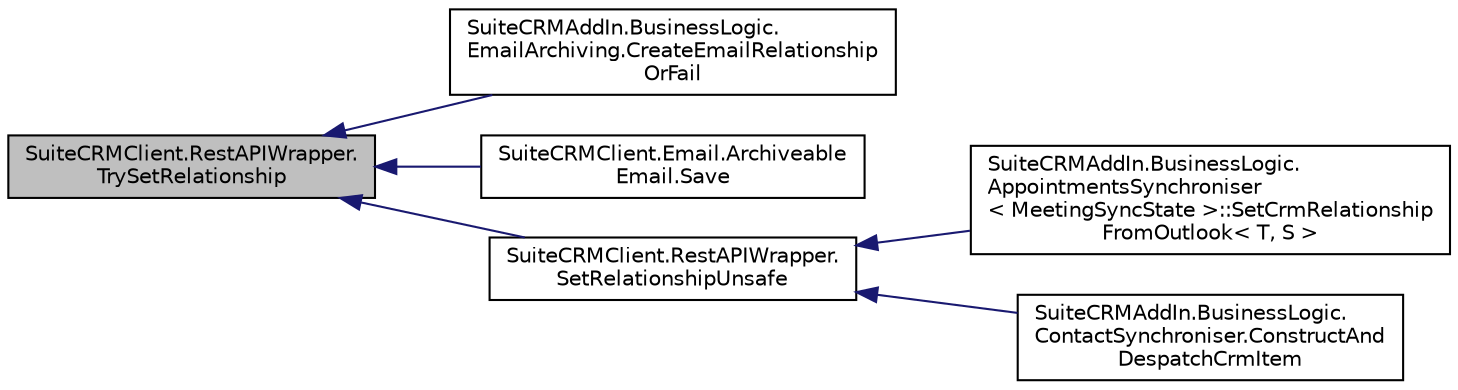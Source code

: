 digraph "SuiteCRMClient.RestAPIWrapper.TrySetRelationship"
{
  edge [fontname="Helvetica",fontsize="10",labelfontname="Helvetica",labelfontsize="10"];
  node [fontname="Helvetica",fontsize="10",shape=record];
  rankdir="LR";
  Node242 [label="SuiteCRMClient.RestAPIWrapper.\lTrySetRelationship",height=0.2,width=0.4,color="black", fillcolor="grey75", style="filled", fontcolor="black"];
  Node242 -> Node243 [dir="back",color="midnightblue",fontsize="10",style="solid",fontname="Helvetica"];
  Node243 [label="SuiteCRMAddIn.BusinessLogic.\lEmailArchiving.CreateEmailRelationship\lOrFail",height=0.2,width=0.4,color="black", fillcolor="white", style="filled",URL="$class_suite_c_r_m_add_in_1_1_business_logic_1_1_email_archiving.html#a948cb2a5bcb8e8023207a335c87720be"];
  Node242 -> Node244 [dir="back",color="midnightblue",fontsize="10",style="solid",fontname="Helvetica"];
  Node244 [label="SuiteCRMClient.Email.Archiveable\lEmail.Save",height=0.2,width=0.4,color="black", fillcolor="white", style="filled",URL="$class_suite_c_r_m_client_1_1_email_1_1_archiveable_email.html#afb649e45ccb57d6a534c7386e479338c",tooltip="Save my email to CRM, and link it to these contact ids. "];
  Node242 -> Node245 [dir="back",color="midnightblue",fontsize="10",style="solid",fontname="Helvetica"];
  Node245 [label="SuiteCRMClient.RestAPIWrapper.\lSetRelationshipUnsafe",height=0.2,width=0.4,color="black", fillcolor="white", style="filled",URL="$class_suite_c_r_m_client_1_1_rest_a_p_i_wrapper.html#a98dbca73e603f23d0a5be5021c8f550e",tooltip="Sets a CRM relationship and returns boolean success. &#39;Unsafe&#39; because most callers ignore the result..."];
  Node245 -> Node246 [dir="back",color="midnightblue",fontsize="10",style="solid",fontname="Helvetica"];
  Node246 [label="SuiteCRMAddIn.BusinessLogic.\lAppointmentsSynchroniser\l\< MeetingSyncState \>::SetCrmRelationship\lFromOutlook\< T, S \>",height=0.2,width=0.4,color="black", fillcolor="white", style="filled",URL="$class_suite_c_r_m_add_in_1_1_business_logic_1_1_appointments_synchroniser.html#a40629a2c0689810e7ad1eeee2032f8bd",tooltip="Sets up a CRM relationship to mimic an Outlook relationship "];
  Node245 -> Node247 [dir="back",color="midnightblue",fontsize="10",style="solid",fontname="Helvetica"];
  Node247 [label="SuiteCRMAddIn.BusinessLogic.\lContactSynchroniser.ConstructAnd\lDespatchCrmItem",height=0.2,width=0.4,color="black", fillcolor="white", style="filled",URL="$class_suite_c_r_m_add_in_1_1_business_logic_1_1_contact_synchroniser.html#a2cb7f84b824dca5501fb81201fc953a5",tooltip="Construct a JSON packet representing the Outlook item of this sync state, and despatch it to CRM..."];
}
